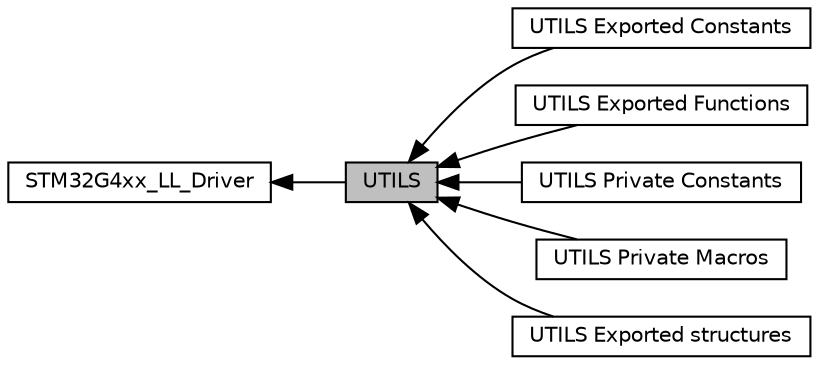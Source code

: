 digraph "UTILS"
{
  edge [fontname="Helvetica",fontsize="10",labelfontname="Helvetica",labelfontsize="10"];
  node [fontname="Helvetica",fontsize="10",shape=box];
  rankdir=LR;
  Node1 [label="UTILS",height=0.2,width=0.4,color="black", fillcolor="grey75", style="filled", fontcolor="black",tooltip=" "];
  Node6 [label="UTILS Exported Constants",height=0.2,width=0.4,color="black", fillcolor="white", style="filled",URL="$group__UTILS__LL__Exported__Constants.html",tooltip=" "];
  Node7 [label="UTILS Exported Functions",height=0.2,width=0.4,color="black", fillcolor="white", style="filled",URL="$group__UTILS__LL__Exported__Functions.html",tooltip=" "];
  Node2 [label="STM32G4xx_LL_Driver",height=0.2,width=0.4,color="black", fillcolor="white", style="filled",URL="$group__STM32G4xx__LL__Driver.html",tooltip=" "];
  Node3 [label="UTILS Private Constants",height=0.2,width=0.4,color="black", fillcolor="white", style="filled",URL="$group__UTILS__LL__Private__Constants.html",tooltip=" "];
  Node4 [label="UTILS Private Macros",height=0.2,width=0.4,color="black", fillcolor="white", style="filled",URL="$group__UTILS__LL__Private__Macros.html",tooltip=" "];
  Node5 [label="UTILS Exported structures",height=0.2,width=0.4,color="black", fillcolor="white", style="filled",URL="$group__UTILS__LL__ES__INIT.html",tooltip=" "];
  Node2->Node1 [shape=plaintext, dir="back", style="solid"];
  Node1->Node3 [shape=plaintext, dir="back", style="solid"];
  Node1->Node4 [shape=plaintext, dir="back", style="solid"];
  Node1->Node5 [shape=plaintext, dir="back", style="solid"];
  Node1->Node6 [shape=plaintext, dir="back", style="solid"];
  Node1->Node7 [shape=plaintext, dir="back", style="solid"];
}
